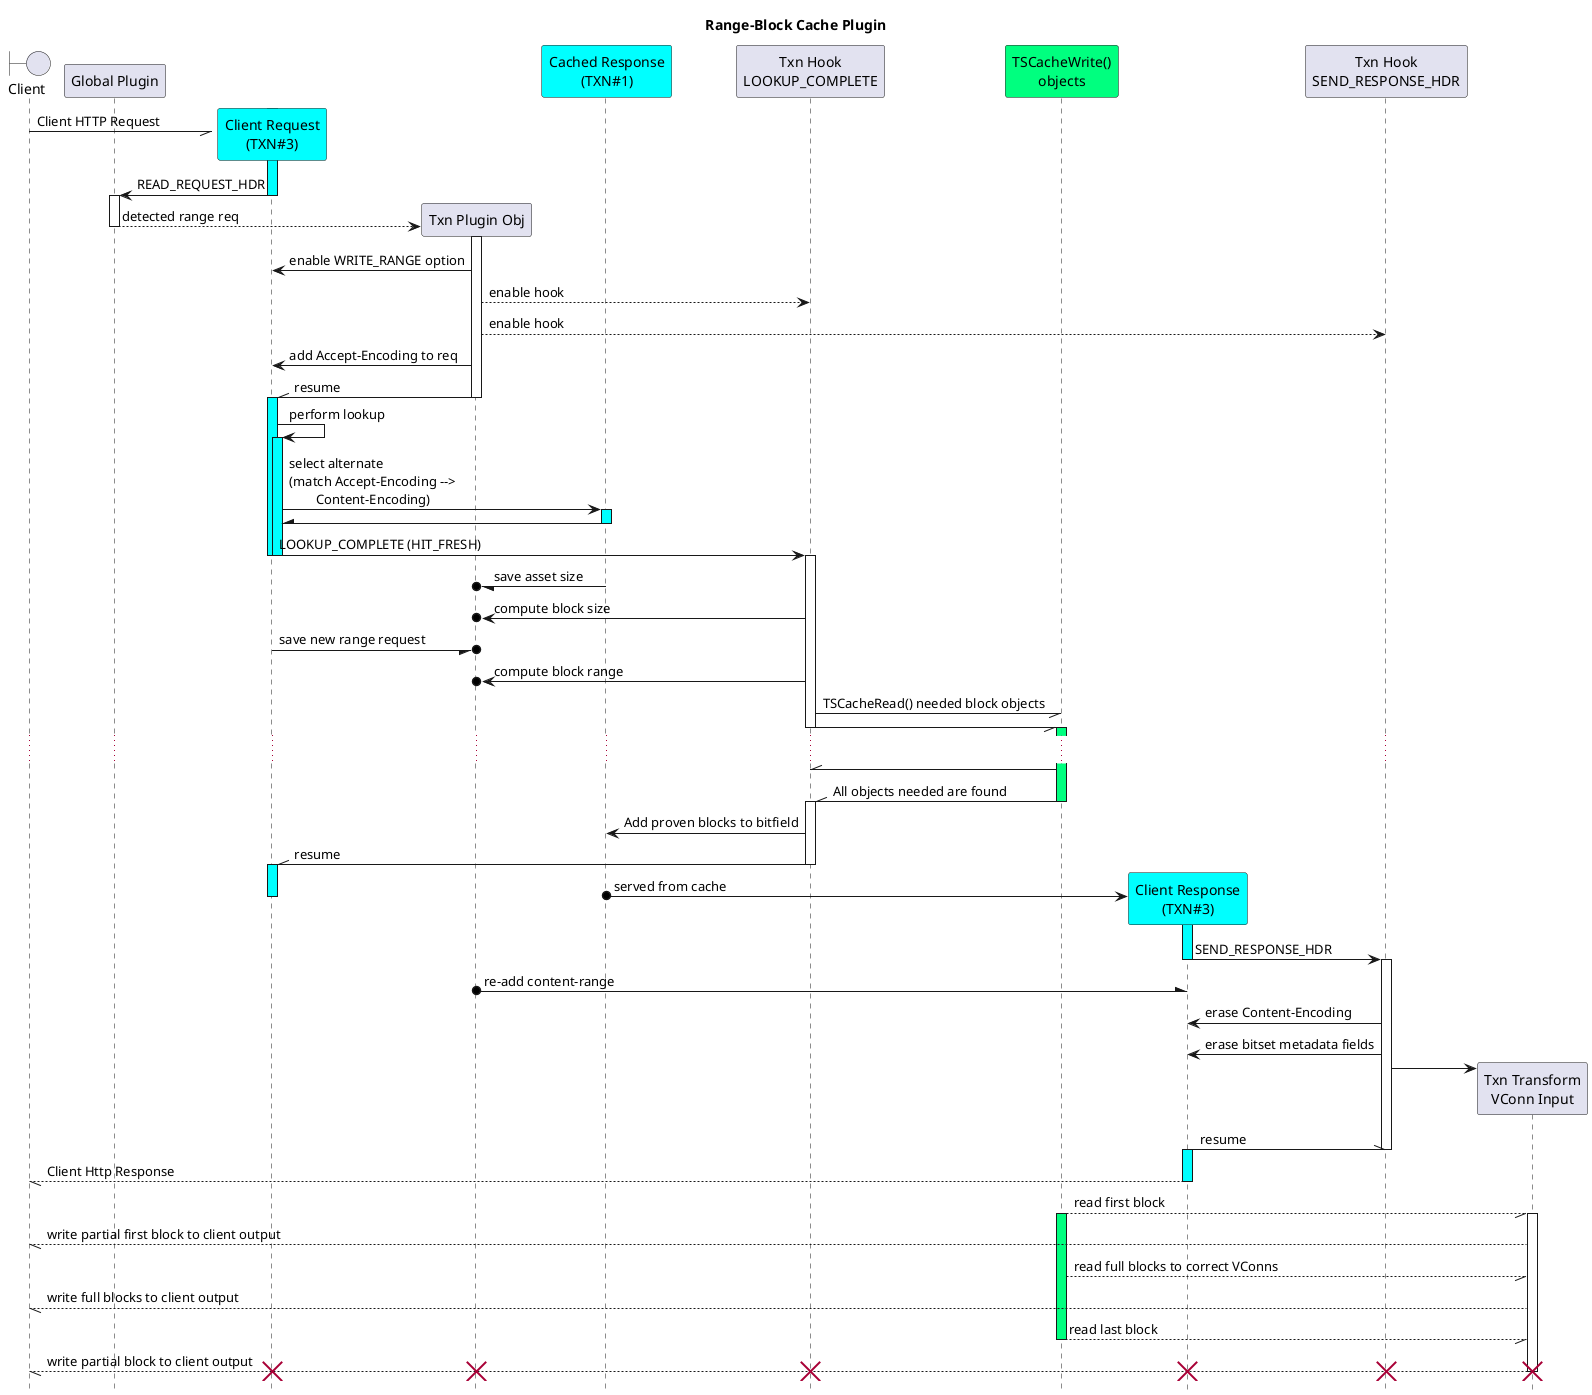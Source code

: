 @startuml 
title Range-Block Cache Plugin
hide footbox

'
' first case: init
'
boundary Client as C
create "Global Plugin" as GH1

create "Client Request\n(TXN#3)" as TC3 #cyan
activate TC3 #cyan
C -// TC3: Client HTTP Request
deactivate C

TC3 -> GH1: READ_REQUEST_HDR
deactivate TC3
activate GH1
create "Txn Plugin Obj" as TX3
GH1 --> TX3: detected range req
deactivate GH1
activate TX3
TC3 <- TX3: enable WRITE_RANGE option

participant "Cached Response\n(TXN#1)" as CATC #cyan
'
' server and hooks
participant "Txn Hook\nLOOKUP_COMPLETE" as TH2

participant "TSCacheWrite()\nobjects" as CAWR #springgreen

TX3 --> TH2: enable hook
TX3 --> "Txn Hook\nSEND_RESPONSE_HDR" as TH5: enable hook
TX3 -> TC3: add Accept-Encoding to req
TC3 //- TX3: resume
deactivate TX3
activate TC3 #cyan

TC3 -> TC3: perform lookup
activate TC3 #cyan
TC3 -> CATC: select alternate\n(match Accept-Encoding -->\n\tContent-Encoding)
activate CATC #cyan
TC3 /- CATC
deactivate CATC

TC3 -> TH2: LOOKUP_COMPLETE (HIT_FRESH)
deactivate TC3
deactivate TC3
activate TH2
'
' do block lookups if possible
'
CATC -/o TX3: save asset size
TH2 ->o TX3: compute block size
TC3 -/o TX3: save new range request
TH2 ->o TX3: compute block range

TH2 -// CAWR: TSCacheRead() needed block objects
TH2 -// CAWR: 
deactivate TH2
activate CAWR #springgreen
...
TH2 //- CAWR: 
TH2 //- CAWR: All objects needed are found 
deactivate CAWR
activate TH2
TH2 -> CATC: Add proven blocks to bitfield











'
' prepare for NO request
'

'create "Server Request\n(TXN#2)" as TQ2 #cyan
'TC2 --/ TQ2
'deactivate TC2

'participant "Txn Hook\nSEND_REQUEST_HDR" as TH3

'TH2 --> TH3: enable hook

'
' NO server and hooks


'TH2 -> TH4: enable hook
TC3 //- TH2: resume
deactivate TH2
activate TC3 #cyan
'TQ2 -> TH3: SEND_REQUEST_HDR
'activate TH3
'deactivate TQ2
'TQ2 <- TH3: erase Accept-Encoding
'TQ2 <- TH3: erase IMS conditions
'TQ2 //- TH3: resume
'deactivate TH3
'activate TQ2 #cyan

'...
'TQ2 -// S: HTTP Origin Range-Request
'activate S #grey
'deactivate TQ2
'create "Server Response\n(TXN#2)" as TA2 #cyan
'S -// TA2: HTTP Origin 206 Response
'deactivate S
'activate TA2 #cyan

'participant "Txn Hook\nREAD_RESPONSE_HDR" as TH4

'TA2 -> TH4: READ_RESPONSE_HDR
'deactivate TA2
'activate TH4
'TX2 o/- TA2: save content-range field
'TH4 -> TH4: compute block size
'TH4 -> TA1: erase content-range field
'TH4 -> TA1: reset status to 200 OK 
'TH4 -> TA1: assign Content-Encoding
'TH4 -> TA1: assign bitset metadata fields
'TH4 -// TA2: resume

'deactivate TH4
'activate TA2 #cyan

create "Client Response\n(TXN#3)" as TR3 #cyan
CATC o-> TR3: served from cache

deactivate TC3
activate TR3 #cyan

'create "Cached Response\n(TXN#1)" as TCR1 #cyan
'TA1 --/ TCR1

participant TH5

TR3 -> TH5: SEND_RESPONSE_HDR
deactivate TR3
activate TH5
TR3 /-o TX3: re-add content-range
'TH5 -> TR1: reset status to 206 Partial Content
TH5 -> TR3: erase Content-Encoding
TH5 -> TR3: erase bitset metadata fields

create "Txn Transform\nVConn Input" as TXIN
TH5 -> TXIN

TH5 //- TR3: resume
deactivate TH5
activate TR3 #cyan
TR3 --// C: Client Http Response

deactivate TR3
CAWR --// TXIN: read first block
activate CAWR #springgreen
activate TXIN
'TXIN --// CAWR: write full blocks to correct VConns
'S --// TXIN: Http Body
TXIN --// C: write partial first block to client output
'TXIN --// CAWR: close after write
'S --// TXIN: Http Body Cont'd
CAWR --// TXIN: read full blocks to correct VConns
TXIN --// C: write full blocks to client output
CAWR --// TXIN: read last block
'deactivate S
'TXIN --// CAWR: close last block
deactivate CAWR
TXIN --// C: write partial block to client output
deactivate TXIN
deactivate C

destroy TC3
'destroy TQ2
'destroy TA2
destroy TR3
destroy TX3
destroy TH2
'destroy TH3
'destroy TH4
destroy TH5
destroy TXIN


@enduml
